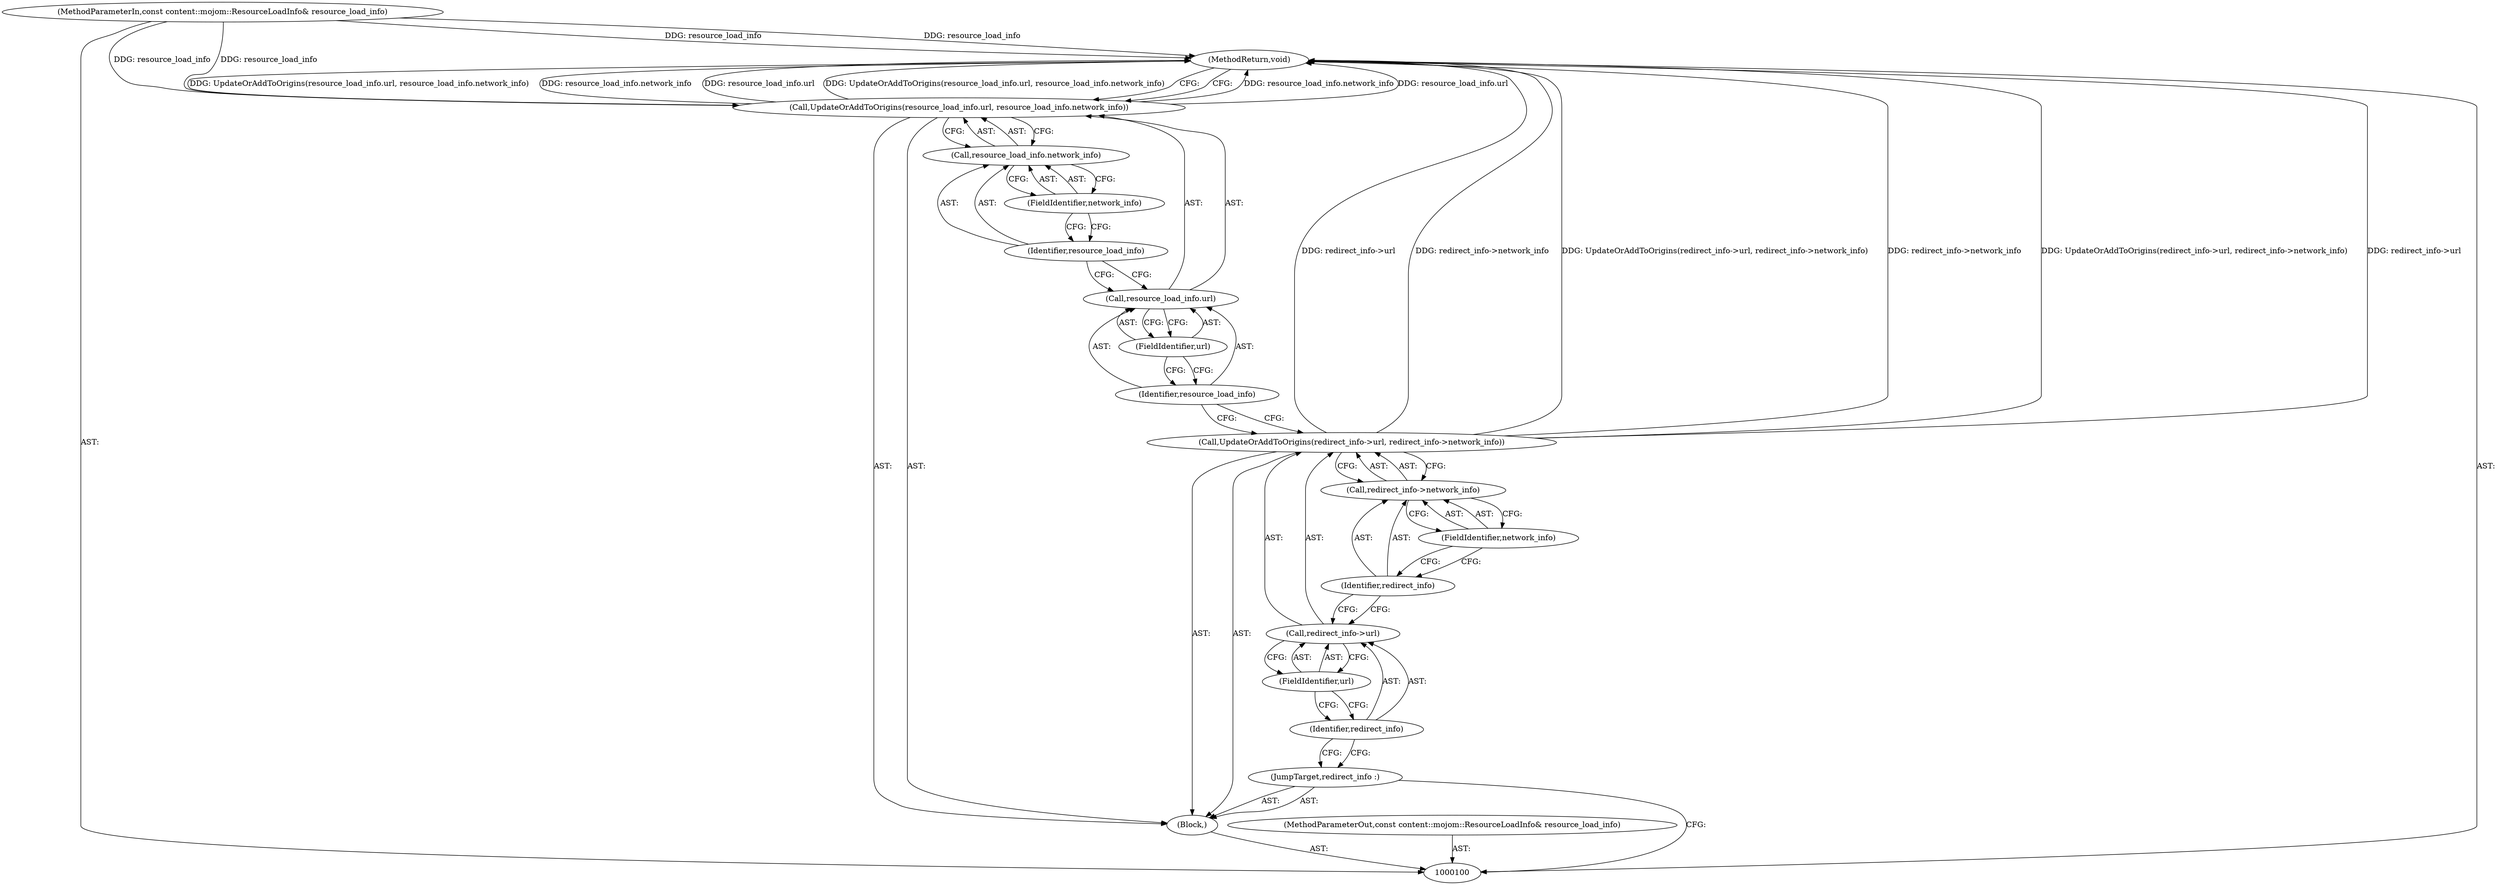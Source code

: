 digraph "1_Chrome_fec26ff33bf372476a70326f3669a35f34a9d474" {
"1000118" [label="(MethodReturn,void)"];
"1000101" [label="(MethodParameterIn,const content::mojom::ResourceLoadInfo& resource_load_info)"];
"1000138" [label="(MethodParameterOut,const content::mojom::ResourceLoadInfo& resource_load_info)"];
"1000102" [label="(Block,)"];
"1000103" [label="(JumpTarget,redirect_info :)"];
"1000105" [label="(Call,redirect_info->url)"];
"1000106" [label="(Identifier,redirect_info)"];
"1000104" [label="(Call,UpdateOrAddToOrigins(redirect_info->url, redirect_info->network_info))"];
"1000107" [label="(FieldIdentifier,url)"];
"1000108" [label="(Call,redirect_info->network_info)"];
"1000109" [label="(Identifier,redirect_info)"];
"1000110" [label="(FieldIdentifier,network_info)"];
"1000111" [label="(Call,UpdateOrAddToOrigins(resource_load_info.url, resource_load_info.network_info))"];
"1000112" [label="(Call,resource_load_info.url)"];
"1000113" [label="(Identifier,resource_load_info)"];
"1000114" [label="(FieldIdentifier,url)"];
"1000115" [label="(Call,resource_load_info.network_info)"];
"1000116" [label="(Identifier,resource_load_info)"];
"1000117" [label="(FieldIdentifier,network_info)"];
"1000118" -> "1000100"  [label="AST: "];
"1000118" -> "1000111"  [label="CFG: "];
"1000104" -> "1000118"  [label="DDG: redirect_info->network_info"];
"1000104" -> "1000118"  [label="DDG: UpdateOrAddToOrigins(redirect_info->url, redirect_info->network_info)"];
"1000104" -> "1000118"  [label="DDG: redirect_info->url"];
"1000111" -> "1000118"  [label="DDG: resource_load_info.network_info"];
"1000111" -> "1000118"  [label="DDG: resource_load_info.url"];
"1000111" -> "1000118"  [label="DDG: UpdateOrAddToOrigins(resource_load_info.url, resource_load_info.network_info)"];
"1000101" -> "1000118"  [label="DDG: resource_load_info"];
"1000101" -> "1000100"  [label="AST: "];
"1000101" -> "1000118"  [label="DDG: resource_load_info"];
"1000101" -> "1000111"  [label="DDG: resource_load_info"];
"1000138" -> "1000100"  [label="AST: "];
"1000102" -> "1000100"  [label="AST: "];
"1000103" -> "1000102"  [label="AST: "];
"1000104" -> "1000102"  [label="AST: "];
"1000111" -> "1000102"  [label="AST: "];
"1000103" -> "1000102"  [label="AST: "];
"1000103" -> "1000100"  [label="CFG: "];
"1000106" -> "1000103"  [label="CFG: "];
"1000105" -> "1000104"  [label="AST: "];
"1000105" -> "1000107"  [label="CFG: "];
"1000106" -> "1000105"  [label="AST: "];
"1000107" -> "1000105"  [label="AST: "];
"1000109" -> "1000105"  [label="CFG: "];
"1000106" -> "1000105"  [label="AST: "];
"1000106" -> "1000103"  [label="CFG: "];
"1000107" -> "1000106"  [label="CFG: "];
"1000104" -> "1000102"  [label="AST: "];
"1000104" -> "1000108"  [label="CFG: "];
"1000105" -> "1000104"  [label="AST: "];
"1000108" -> "1000104"  [label="AST: "];
"1000113" -> "1000104"  [label="CFG: "];
"1000104" -> "1000118"  [label="DDG: redirect_info->network_info"];
"1000104" -> "1000118"  [label="DDG: UpdateOrAddToOrigins(redirect_info->url, redirect_info->network_info)"];
"1000104" -> "1000118"  [label="DDG: redirect_info->url"];
"1000107" -> "1000105"  [label="AST: "];
"1000107" -> "1000106"  [label="CFG: "];
"1000105" -> "1000107"  [label="CFG: "];
"1000108" -> "1000104"  [label="AST: "];
"1000108" -> "1000110"  [label="CFG: "];
"1000109" -> "1000108"  [label="AST: "];
"1000110" -> "1000108"  [label="AST: "];
"1000104" -> "1000108"  [label="CFG: "];
"1000109" -> "1000108"  [label="AST: "];
"1000109" -> "1000105"  [label="CFG: "];
"1000110" -> "1000109"  [label="CFG: "];
"1000110" -> "1000108"  [label="AST: "];
"1000110" -> "1000109"  [label="CFG: "];
"1000108" -> "1000110"  [label="CFG: "];
"1000111" -> "1000102"  [label="AST: "];
"1000111" -> "1000115"  [label="CFG: "];
"1000112" -> "1000111"  [label="AST: "];
"1000115" -> "1000111"  [label="AST: "];
"1000118" -> "1000111"  [label="CFG: "];
"1000111" -> "1000118"  [label="DDG: resource_load_info.network_info"];
"1000111" -> "1000118"  [label="DDG: resource_load_info.url"];
"1000111" -> "1000118"  [label="DDG: UpdateOrAddToOrigins(resource_load_info.url, resource_load_info.network_info)"];
"1000101" -> "1000111"  [label="DDG: resource_load_info"];
"1000112" -> "1000111"  [label="AST: "];
"1000112" -> "1000114"  [label="CFG: "];
"1000113" -> "1000112"  [label="AST: "];
"1000114" -> "1000112"  [label="AST: "];
"1000116" -> "1000112"  [label="CFG: "];
"1000113" -> "1000112"  [label="AST: "];
"1000113" -> "1000104"  [label="CFG: "];
"1000114" -> "1000113"  [label="CFG: "];
"1000114" -> "1000112"  [label="AST: "];
"1000114" -> "1000113"  [label="CFG: "];
"1000112" -> "1000114"  [label="CFG: "];
"1000115" -> "1000111"  [label="AST: "];
"1000115" -> "1000117"  [label="CFG: "];
"1000116" -> "1000115"  [label="AST: "];
"1000117" -> "1000115"  [label="AST: "];
"1000111" -> "1000115"  [label="CFG: "];
"1000116" -> "1000115"  [label="AST: "];
"1000116" -> "1000112"  [label="CFG: "];
"1000117" -> "1000116"  [label="CFG: "];
"1000117" -> "1000115"  [label="AST: "];
"1000117" -> "1000116"  [label="CFG: "];
"1000115" -> "1000117"  [label="CFG: "];
}
